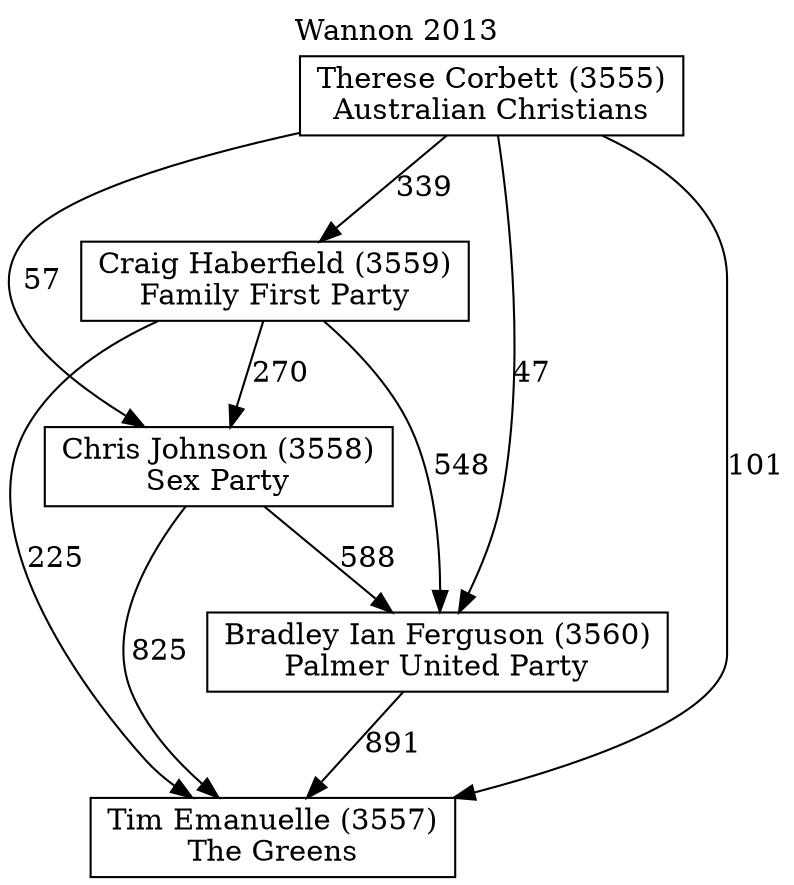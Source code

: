 // House preference flow
digraph "Tim Emanuelle (3557)_Wannon_2013" {
	graph [label="Wannon 2013" labelloc=t mclimit=10]
	node [shape=box]
	"Tim Emanuelle (3557)" [label="Tim Emanuelle (3557)
The Greens"]
	"Bradley Ian Ferguson (3560)" [label="Bradley Ian Ferguson (3560)
Palmer United Party"]
	"Chris Johnson (3558)" [label="Chris Johnson (3558)
Sex Party"]
	"Craig Haberfield (3559)" [label="Craig Haberfield (3559)
Family First Party"]
	"Therese Corbett (3555)" [label="Therese Corbett (3555)
Australian Christians"]
	"Tim Emanuelle (3557)" [label="Tim Emanuelle (3557)
The Greens"]
	"Chris Johnson (3558)" [label="Chris Johnson (3558)
Sex Party"]
	"Craig Haberfield (3559)" [label="Craig Haberfield (3559)
Family First Party"]
	"Therese Corbett (3555)" [label="Therese Corbett (3555)
Australian Christians"]
	"Tim Emanuelle (3557)" [label="Tim Emanuelle (3557)
The Greens"]
	"Craig Haberfield (3559)" [label="Craig Haberfield (3559)
Family First Party"]
	"Therese Corbett (3555)" [label="Therese Corbett (3555)
Australian Christians"]
	"Tim Emanuelle (3557)" [label="Tim Emanuelle (3557)
The Greens"]
	"Therese Corbett (3555)" [label="Therese Corbett (3555)
Australian Christians"]
	"Therese Corbett (3555)" [label="Therese Corbett (3555)
Australian Christians"]
	"Craig Haberfield (3559)" [label="Craig Haberfield (3559)
Family First Party"]
	"Therese Corbett (3555)" [label="Therese Corbett (3555)
Australian Christians"]
	"Therese Corbett (3555)" [label="Therese Corbett (3555)
Australian Christians"]
	"Chris Johnson (3558)" [label="Chris Johnson (3558)
Sex Party"]
	"Craig Haberfield (3559)" [label="Craig Haberfield (3559)
Family First Party"]
	"Therese Corbett (3555)" [label="Therese Corbett (3555)
Australian Christians"]
	"Chris Johnson (3558)" [label="Chris Johnson (3558)
Sex Party"]
	"Therese Corbett (3555)" [label="Therese Corbett (3555)
Australian Christians"]
	"Therese Corbett (3555)" [label="Therese Corbett (3555)
Australian Christians"]
	"Craig Haberfield (3559)" [label="Craig Haberfield (3559)
Family First Party"]
	"Therese Corbett (3555)" [label="Therese Corbett (3555)
Australian Christians"]
	"Therese Corbett (3555)" [label="Therese Corbett (3555)
Australian Christians"]
	"Bradley Ian Ferguson (3560)" [label="Bradley Ian Ferguson (3560)
Palmer United Party"]
	"Chris Johnson (3558)" [label="Chris Johnson (3558)
Sex Party"]
	"Craig Haberfield (3559)" [label="Craig Haberfield (3559)
Family First Party"]
	"Therese Corbett (3555)" [label="Therese Corbett (3555)
Australian Christians"]
	"Bradley Ian Ferguson (3560)" [label="Bradley Ian Ferguson (3560)
Palmer United Party"]
	"Craig Haberfield (3559)" [label="Craig Haberfield (3559)
Family First Party"]
	"Therese Corbett (3555)" [label="Therese Corbett (3555)
Australian Christians"]
	"Bradley Ian Ferguson (3560)" [label="Bradley Ian Ferguson (3560)
Palmer United Party"]
	"Therese Corbett (3555)" [label="Therese Corbett (3555)
Australian Christians"]
	"Therese Corbett (3555)" [label="Therese Corbett (3555)
Australian Christians"]
	"Craig Haberfield (3559)" [label="Craig Haberfield (3559)
Family First Party"]
	"Therese Corbett (3555)" [label="Therese Corbett (3555)
Australian Christians"]
	"Therese Corbett (3555)" [label="Therese Corbett (3555)
Australian Christians"]
	"Chris Johnson (3558)" [label="Chris Johnson (3558)
Sex Party"]
	"Craig Haberfield (3559)" [label="Craig Haberfield (3559)
Family First Party"]
	"Therese Corbett (3555)" [label="Therese Corbett (3555)
Australian Christians"]
	"Chris Johnson (3558)" [label="Chris Johnson (3558)
Sex Party"]
	"Therese Corbett (3555)" [label="Therese Corbett (3555)
Australian Christians"]
	"Therese Corbett (3555)" [label="Therese Corbett (3555)
Australian Christians"]
	"Craig Haberfield (3559)" [label="Craig Haberfield (3559)
Family First Party"]
	"Therese Corbett (3555)" [label="Therese Corbett (3555)
Australian Christians"]
	"Therese Corbett (3555)" [label="Therese Corbett (3555)
Australian Christians"]
	"Bradley Ian Ferguson (3560)" -> "Tim Emanuelle (3557)" [label=891]
	"Chris Johnson (3558)" -> "Bradley Ian Ferguson (3560)" [label=588]
	"Craig Haberfield (3559)" -> "Chris Johnson (3558)" [label=270]
	"Therese Corbett (3555)" -> "Craig Haberfield (3559)" [label=339]
	"Chris Johnson (3558)" -> "Tim Emanuelle (3557)" [label=825]
	"Craig Haberfield (3559)" -> "Tim Emanuelle (3557)" [label=225]
	"Therese Corbett (3555)" -> "Tim Emanuelle (3557)" [label=101]
	"Therese Corbett (3555)" -> "Chris Johnson (3558)" [label=57]
	"Craig Haberfield (3559)" -> "Bradley Ian Ferguson (3560)" [label=548]
	"Therese Corbett (3555)" -> "Bradley Ian Ferguson (3560)" [label=47]
}
